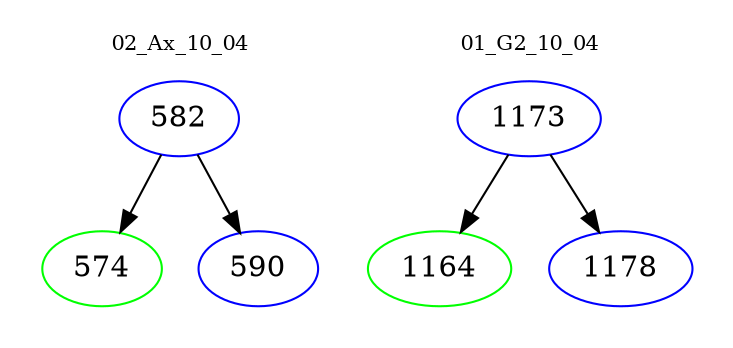 digraph{
subgraph cluster_0 {
color = white
label = "02_Ax_10_04";
fontsize=10;
T0_582 [label="582", color="blue"]
T0_582 -> T0_574 [color="black"]
T0_574 [label="574", color="green"]
T0_582 -> T0_590 [color="black"]
T0_590 [label="590", color="blue"]
}
subgraph cluster_1 {
color = white
label = "01_G2_10_04";
fontsize=10;
T1_1173 [label="1173", color="blue"]
T1_1173 -> T1_1164 [color="black"]
T1_1164 [label="1164", color="green"]
T1_1173 -> T1_1178 [color="black"]
T1_1178 [label="1178", color="blue"]
}
}
